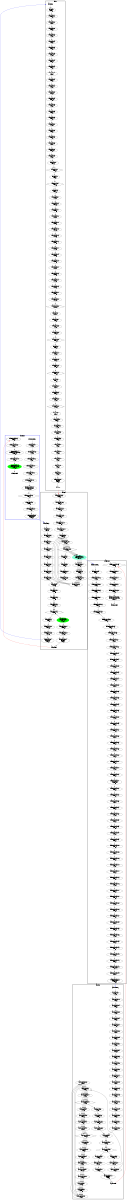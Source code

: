 digraph "CFG" {
fontsize=10;
orientation="portrait";
rankdir="TB";
size="10,8";
starts__bb40 [fontsize=10, label="\"starts__bb40\"\nWCET=4", width="0.01"];
starts__bb__20 [fontsize=10, label="\"starts__bb__20\"\nWCET=4", width="0.01"];
starts_exit [color="white", fontsize=10, label="starts_exit", width="0.01"];
starts__bb43__5 [fontsize=10, label="\"starts__bb43__5\"\nWCET=13", width="0.01"];
starts__bb262__1 [fontsize=10, label="\"starts__bb262__1\"\nRETURN\nWCET=0", width="0.01"];
starts__bb__48 [fontsize=10, label="\"starts__bb__48\"\nWCET=4", width="0.01"];
starts__bb99__5 [fontsize=10, label="\"starts__bb99__5\"\nWCET=4", width="0.01"];
starts__bb72 [fontsize=10, label="\"starts__bb72\"\nWCET=4", width="0.01"];
starts__bb43__27 [fontsize=10, label="\"starts__bb43__27\"\nWCET=4", width="0.01"];
starts__bb90__8 [fontsize=10, label="\"starts__bb90__8\"\nWCET=5", shape=diamond, width="0.01"];
starts__bb__46 [fontsize=10, label="\"starts__bb__46\"\nWCET=4", width="0.01"];
starts__bb43__19 [fontsize=10, label="\"starts__bb43__19\"\nWCET=6", width="0.01"];
starts__bb__61 [fontsize=10, label="\"starts__bb__61\"\nWCET=13", width="0.01"];
starts__bb99__7 [fontsize=10, label="\"starts__bb99__7\"\nWCET=4", width="0.01"];
starts__bb43__17 [fontsize=10, label="\"starts__bb43__17\"\nWCET=4", width="0.01"];
starts__bb81__3 [fontsize=10, label="\"starts__bb81__3\"\nWCET=4", width="0.01"];
starts__bb__63 [fontsize=10, label="\"starts__bb__63\"\nWCET=4", width="0.01"];
starts_entry [color="white", fontsize=10, height="0.01", label="starts_entry", width="0.01"];
starts__bb72__6 [fontsize=10, label="\"starts__bb72__6\"\nWCET=13", width="0.01"];
starts__bb__16 [fontsize=10, label="\"starts__bb__16\"\nWCET=4", width="0.01"];
starts__bb__70 [fontsize=10, label="\"starts__bb__70\"\nWCET=4", width="0.01"];
starts__bb81__6 [fontsize=10, label="\"starts__bb81__6\"\nWCET=13", width="0.01"];
starts__bb43__21 [fontsize=10, label="\"starts__bb43__21\"\nWCET=4", width="0.01"];
starts__bb43__10 [fontsize=10, label="\"starts__bb43__10\"\nWCET=4", width="0.01"];
starts__bb109 [fontsize=10, label="\"starts__bb109\"\nWCET=0", width="0.01"];
starts__bb43__2 [fontsize=10, label="\"starts__bb43__2\"\nWCET=4", width="0.01"];
starts__bb [fontsize=10, label="\"starts__bb\"\nWCET=4", width="0.01"];
starts__bb81__8 [fontsize=10, label="\"starts__bb81__8\"\nWCET=5", shape=diamond, width="0.01"];
starts__bb99__2 [fontsize=10, label="\"starts__bb99__2\"\nWCET=4", width="0.01"];
starts__bb99 [fontsize=10, label="\"starts__bb99\"\nWCET=4", width="0.01"];
starts__bb43__30 [fontsize=10, label="\"starts__bb43__30\"\nWCET=13", width="0.01"];
starts__bb43__8 [fontsize=10, label="\"starts__bb43__8\"\nWCET=4", width="0.01"];
starts__bb43__24 [fontsize=10, label="\"starts__bb43__24\"\nWCET=4", width="0.01"];
starts__bb__72 [fontsize=10, label="\"starts__bb__72\"\nWCET=5", shape=diamond, width="0.01"];
starts__bb72__1 [fontsize=10, label="\"starts__bb72__1\"\nWCET=4", width="0.01"];
starts__bb72__8 [fontsize=10, label="\"starts__bb72__8\"\nWCET=5", shape=diamond, width="0.01"];
starts__bb__54 [fontsize=10, label="\"starts__bb__54\"\nWCET=13", width="0.01"];
starts__bb99__10 [fontsize=10, label="\"starts__bb99__10\"\nWCET=6", width="0.01"];
starts__bb__36 [fontsize=10, label="\"starts__bb__36\"\nWCET=4", width="0.01"];
starts__bb__65 [fontsize=10, label="\"starts__bb__65\"\nWCET=4", width="0.01"];
starts__bb43__7 [fontsize=10, label="\"starts__bb43__7\"\nWCET=6", width="0.01"];
starts__bb__58 [fontsize=10, label="\"starts__bb__58\"\nWCET=4", width="0.01"];
starts__bb90__1 [fontsize=10, label="\"starts__bb90__1\"\nWCET=4", width="0.01"];
starts__bb__44 [fontsize=10, label="\"starts__bb__44\"\nWCET=4", width="0.01"];
starts__bb90 [fontsize=10, label="\"starts__bb90\"\nWCET=4", width="0.01"];
starts__bb99__6 [fontsize=10, label="\"starts__bb99__6\"\nWCET=4", width="0.01"];
starts__bb40__2 [fontsize=10, label="\"starts__bb40__2\"\nWCET=5", shape=diamond, width="0.01"];
starts__bb43__16 [fontsize=10, label="\"starts__bb43__16\"\nWCET=4", width="0.01"];
starts__bb__42 [fontsize=10, label="\"starts__bb__42\"\nWCET=11", width="0.01"];
starts__bb__55 [fontsize=10, label="\"starts__bb__55\"\nWCET=4", width="0.01"];
starts__bb90__3 [fontsize=10, label="\"starts__bb90__3\"\nWCET=4", width="0.01"];
starts__bb__68 [fontsize=10, label="\"starts__bb__68\"\nWCET=13", width="0.01"];
starts__bb43__23 [fontsize=10, label="\"starts__bb43__23\"\nWCET=6", width="0.01"];
starts__bb81__1 [fontsize=10, label="\"starts__bb81__1\"\nWCET=4", width="0.01"];
starts__bb__34 [fontsize=10, label="\"starts__bb__34\"\nWCET=4", width="0.01"];
starts__bb43__13 [fontsize=10, label="\"starts__bb43__13\"\nWCET=13", width="0.01"];
starts__bb43__25 [fontsize=10, label="\"starts__bb43__25\"\nWCET=4", width="0.01"];
starts__bb__43 [fontsize=10, label="\"starts__bb__43\"\nWCET=4", width="0.01"];
starts__bb90__6 [fontsize=10, label="\"starts__bb90__6\"\nWCET=13", width="0.01"];
starts__bb__69 [fontsize=10, label="\"starts__bb__69\"\nWCET=4", width="0.01"];
starts__bb43__15 [fontsize=10, label="\"starts__bb43__15\"\nWCET=6", width="0.01"];
starts__bb72__3 [fontsize=10, label="\"starts__bb72__3\"\nWCET=4", width="0.01"];
starts__bb43__32 [fontsize=10, label="\"starts__bb43__32\"\nWCET=5", shape=diamond, width="0.01"];
starts__bb262 [fontsize=10, label="\"starts__bb262\"\nWCET=4", width="0.01"];
starts__bb__56 [fontsize=10, label="\"starts__bb__56\"\nWCET=4", width="0.01"];
starts__bb99__11 [fontsize=10, label="\"starts__bb99__11\"\nWCET=0", width="0.01"];
starts__bb__18 [fontsize=10, label="\"starts__bb__18\"\nWCET=4", width="0.01"];
starts__bb__62 [fontsize=10, label="\"starts__bb__62\"\nWCET=4", width="0.01"];
starts__bb43 [fontsize=10, label="\"starts__bb43\"\nWCET=4", width="0.01"];
starts__bb__51 [fontsize=10, label="\"starts__bb__51\"\nWCET=13", width="0.01"];
starts__bb__39 [fontsize=10, label="\"starts__bb__39\"\nWCET=13", width="0.01"];
starts__bb99__1 [fontsize=10, label="\"starts__bb99__1\"\nWCET=4", width="0.01"];
starts__bb81 [fontsize=10, label="\"starts__bb81\"\nWCET=4", width="0.01"];
starts__bb43__20 [fontsize=10, label="\"starts__bb43__20\"\nWCET=4", width="0.01"];
starts__bb__32 [fontsize=10, label="\"starts__bb__32\"\nWCET=4", width="0.01"];
add_cell__bb13__7 [fontsize=10, label="\"add_cell__bb13__7\"\nWCET=6", width="0.01"];
add_cell__bb22 [fontsize=10, label="\"add_cell__bb22\"\nWCET=6", width="0.01"];
add_cell__bb28 [fontsize=10, label="\"add_cell__bb28\"\nWCET=6", width="0.01"];
add_cell__bb13__6 [fontsize=10, label="\"add_cell__bb13__6\"\nWCET=6", width="0.01"];
add_cell__bb13__11 [fontsize=10, label="\"add_cell__bb13__11\"\nWCET=2", width="0.01"];
add_cell__bb26 [color=aquamarine, fontsize=10, label="add_cell__bb26\nCREATE _taskFunc0_\nWCET=15", style=filled, width="0.01"];
add_cell__bb4__8 [fontsize=10, label="\"add_cell__bb4__8\"\nWCET=7", shape=diamond, width="0.01"];
add_cell__bb13 [fontsize=10, label="\"add_cell__bb13\"\nWCET=6", width="0.01"];
add_cell__bb__31 [fontsize=10, label="\"add_cell__bb__31\"\nWCET=6", width="0.01"];
add_cell__bb4__1 [fontsize=10, label="\"add_cell__bb4__1\"\nWCET=6", width="0.01"];
add_cell__bb35__1 [fontsize=10, label="\"add_cell__bb35__1\"\nWCET=6", width="0.01"];
add_cell__bb35__2 [fontsize=10, label="\"add_cell__bb35__2\"\nWCET=6", width="0.01"];
add_cell__bb31 [fontsize=10, label="\"add_cell__bb31\"\nWCET=2", width="0.01"];
add_cell__bb22__3 [fontsize=10, label="\"add_cell__bb22__3\"\nWCET=7", shape=diamond, width="0.01"];
add_cell__bb26__1 [fontsize=10, label="\"add_cell__bb26__1\"\nWCET=2", width="0.01"];
add_cell__bb__17 [fontsize=10, label="\"add_cell__bb__17\"\nWCET=6", width="0.01"];
add_cell__bb22__1 [fontsize=10, label="\"add_cell__bb22__1\"\nWCET=6", width="0.01"];
add_cell__bb13__5 [fontsize=10, label="\"add_cell__bb13__5\"\nWCET=6", width="0.01"];
add_cell_exit [color="white", fontsize=10, label="add_cell_exit", width="0.01"];
add_cell__bb__33 [fontsize=10, label="\"add_cell__bb__33\"\nWCET=2", width="0.01"];
add_cell__bb35 [color=green, fontsize=10, label="add_cell__bb35\n(add_cell)taskwait\nWCET=15", style=filled, width="0.01"];
add_cell__bb [fontsize=10, label="\"add_cell__bb\"\nWCET=6", width="0.01"];
add_cell__bb13__4 [fontsize=10, label="add_cell__bb13__4\nCALL starts\nWCET=15", width="0.01"];
add_cell_entry [color="white", fontsize=10, height="0.01", label="add_cell_entry", width="0.01"];
add_cell__bb13__10 [fontsize=10, label="\"add_cell__bb13__10\"\nWCET=6", width="0.01"];
add_cell__bb32 [fontsize=10, label="\"add_cell__bb32\"\nWCET=6", width="0.01"];
add_cell__bb4__6 [fontsize=10, label="\"add_cell__bb4__6\"\nWCET=13", width="0.01"];
add_cell__bb__19 [fontsize=10, label="\"add_cell__bb__19\"\nWCET=6", width="0.01"];
add_cell__bb4__3 [fontsize=10, label="\"add_cell__bb4__3\"\nWCET=6", width="0.01"];
add_cell__bb__32 [fontsize=10, label="\"add_cell__bb__32\"\nWCET=6", width="0.01"];
add_cell__bb32__2 [fontsize=10, label="\"add_cell__bb32__2\"\nWCET=8", width="0.01"];
add_cell__bb__15 [fontsize=10, label="\"add_cell__bb__15\"\nWCET=6", width="0.01"];
add_cell__bb32__3 [fontsize=10, label="\"add_cell__bb32__3\"\nWCET=2", width="0.01"];
add_cell__bb13__9 [fontsize=10, label="\"add_cell__bb13__9\"\nWCET=8", width="0.01"];
add_cell__bb35__4 [fontsize=10, label="\"add_cell__bb35__4\"\nRETURN\nWCET=2", width="0.01"];
add_cell__bb28__3 [fontsize=10, label="\"add_cell__bb28__3\"\nWCET=2", width="0.01"];
add_cell__bb13__3 [fontsize=10, label="\"add_cell__bb13__3\"\nWCET=6", width="0.01"];
add_cell__bb__30 [fontsize=10, label="\"add_cell__bb__30\"\nWCET=6", width="0.01"];
add_cell__bb13__1 [fontsize=10, label="\"add_cell__bb13__1\"\nWCET=6", width="0.01"];
add_cell__bb4 [fontsize=10, label="\"add_cell__bb4\"\nWCET=6", width="0.01"];
add_cell__bb28__2 [fontsize=10, label="\"add_cell__bb28__2\"\nWCET=8", width="0.01"];
lay_down__bb62__3 [fontsize=10, label="\"lay_down__bb62__3\"\nWCET=0", width="0.01"];
lay_down__bb66 [fontsize=10, label="\"lay_down__bb66\"\nWCET=4", width="0.01"];
lay_down__bb65 [fontsize=10, label="\"lay_down__bb65\"\nWCET=0", width="0.01"];
lay_down__bb__22 [fontsize=10, label="\"lay_down__bb__22\"\nWCET=4", width="0.01"];
lay_down__bb50__6 [fontsize=10, label="\"lay_down__bb50__6\"\nWCET=4", width="0.01"];
lay_down__bb__45 [fontsize=10, label="\"lay_down__bb__45\"\nWCET=4", width="0.01"];
lay_down__bb50__9 [fontsize=10, label="\"lay_down__bb50__9\"\nWCET=18", width="0.01"];
lay_down__bb39__10 [fontsize=10, label="\"lay_down__bb39__10\"\nWCET=6", shape=diamond, width="0.01"];
lay_down__bb29 [fontsize=10, label="\"lay_down__bb29\"\nWCET=4", width="0.01"];
lay_down__bb69 [fontsize=10, label="\"lay_down__bb69\"\nWCET=4", width="0.01"];
lay_down__bb61 [fontsize=10, label="\"lay_down__bb61\"\nWCET=0", width="0.01"];
lay_down__bb__12 [fontsize=10, label="\"lay_down__bb__12\"\nWCET=4", width="0.01"];
lay_down__bb62 [fontsize=10, label="\"lay_down__bb62\"\nWCET=4", width="0.01"];
lay_down__bb__48 [fontsize=10, label="\"lay_down__bb__48\"\nWCET=13", width="0.01"];
lay_down__bb70__1 [fontsize=10, label="\"lay_down__bb70__1\"\nRETURN\nWCET=0", width="0.01"];
lay_down__bb__38 [fontsize=10, label="\"lay_down__bb__38\"\nWCET=4", width="0.01"];
lay_down__bb39__7 [fontsize=10, label="\"lay_down__bb39__7\"\nWCET=18", width="0.01"];
lay_down__bb__42 [fontsize=10, label="\"lay_down__bb__42\"\nWCET=4", width="0.01"];
lay_down__bb__52 [fontsize=10, label="\"lay_down__bb__52\"\nWCET=0", width="0.01"];
lay_down__bb [fontsize=10, label="\"lay_down__bb\"\nWCET=4", width="0.01"];
lay_down__bb__41 [fontsize=10, label="\"lay_down__bb__41\"\nWCET=13", width="0.01"];
lay_down__bb39 [fontsize=10, label="\"lay_down__bb39\"\nWCET=4", width="0.01"];
lay_down__bb35 [fontsize=10, label="\"lay_down__bb35\"\nWCET=4", width="0.01"];
lay_down__bb__27 [fontsize=10, label="\"lay_down__bb__27\"\nWCET=13", width="0.01"];
lay_down__bb39__2 [fontsize=10, label="\"lay_down__bb39__2\"\nWCET=4", width="0.01"];
lay_down__bb29__1 [fontsize=10, label="\"lay_down__bb29__1\"\nWCET=4", width="0.01"];
lay_down__bb39__4 [fontsize=10, label="\"lay_down__bb39__4\"\nWCET=4", width="0.01"];
lay_down__bb33 [fontsize=10, label="\"lay_down__bb33\"\nWCET=4", width="0.01"];
lay_down__bb__24 [fontsize=10, label="\"lay_down__bb__24\"\nWCET=4", width="0.01"];
lay_down__bb__35 [fontsize=10, label="\"lay_down__bb__35\"\nWCET=4", width="0.01"];
lay_down__bb33__1 [fontsize=10, label="\"lay_down__bb33__1\"\nWCET=4", width="0.01"];
lay_down__bb35__3 [fontsize=10, label="\"lay_down__bb35__3\"\nWCET=5", shape=diamond, width="0.01"];
lay_down__bb__34 [fontsize=10, label="\"lay_down__bb__34\"\nWCET=13", width="0.01"];
lay_down_entry [color="white", fontsize=10, height="0.01", label="lay_down_entry", width="0.01"];
lay_down__bb50__2 [fontsize=10, label="\"lay_down__bb50__2\"\nWCET=4", width="0.01"];
lay_down__bb50__4 [fontsize=10, label="\"lay_down__bb50__4\"\nWCET=4", width="0.01"];
lay_down__bb70 [fontsize=10, label="\"lay_down__bb70\"\nWCET=4", width="0.01"];
lay_down__bb__14 [fontsize=10, label="\"lay_down__bb__14\"\nWCET=4", width="0.01"];
lay_down__bb69__1 [fontsize=10, label="\"lay_down__bb69__1\"\nWCET=0", width="0.01"];
lay_down__bb__36 [fontsize=10, label="\"lay_down__bb__36\"\nWCET=4", width="0.01"];
lay_down__bb33__2 [fontsize=10, label="\"lay_down__bb33__2\"\nWCET=0", width="0.01"];
lay_down__bb__49 [fontsize=10, label="\"lay_down__bb__49\"\nWCET=4", width="0.01"];
lay_down__bb__31 [fontsize=10, label="\"lay_down__bb__31\"\nWCET=4", width="0.01"];
lay_down_exit [color="white", fontsize=10, label="lay_down_exit", width="0.01"];
lay_down__bb50 [fontsize=10, label="\"lay_down__bb50\"\nWCET=4", width="0.01"];
lay_down__bb__51 [fontsize=10, label="\"lay_down__bb__51\"\nWCET=4", width="0.01"];
lay_down__bb__29 [fontsize=10, label="\"lay_down__bb__29\"\nWCET=4", width="0.01"];
lay_down__bb__28 [fontsize=10, label="\"lay_down__bb__28\"\nWCET=4", width="0.01"];
lay_down__bb35__1 [fontsize=10, label="\"lay_down__bb35__1\"\nWCET=4", width="0.01"];
lay_down__bb66__2 [fontsize=10, label="\"lay_down__bb66__2\"\nWCET=6", width="0.01"];
lay_down__bb66__3 [fontsize=10, label="\"lay_down__bb66__3\"\nWCET=0", width="0.01"];
lay_down__bb__50 [fontsize=10, label="\"lay_down__bb__50\"\nWCET=4", width="0.01"];
lay_down__bb50__10 [fontsize=10, label="\"lay_down__bb50__10\"\nWCET=0", width="0.01"];
lay_down__bb62__2 [fontsize=10, label="\"lay_down__bb62__2\"\nWCET=6", width="0.01"];
lay_down__bb29__3 [fontsize=10, label="\"lay_down__bb29__3\"\nWCET=5", shape=diamond, width="0.01"];
lay_down__bb__43 [fontsize=10, label="\"lay_down__bb__43\"\nWCET=4", width="0.01"];
_thrFunc0___bb__13 [fontsize=10, label="\"_thrFunc0___bb__13\"\nWCET=4", width="0.01"];
_thrFunc0___bb__16 [fontsize=10, label="\"_thrFunc0___bb__16\"\nWCET=5", shape=diamond, width="0.01"];
_thrFunc0___bb8 [fontsize=10, label="\"_thrFunc0___bb8\"\nWCET=4", width="0.01"];
_thrFunc0___bb8__2 [fontsize=10, label="\"_thrFunc0___bb8__2\"\nWCET=4", width="0.01"];
_thrFunc0___bb14 [fontsize=10, label="_thrFunc0___bb14\n(_thrFunc0_)leaving_single\nWCET=13", width="0.01"];
_thrFunc0___bb15 [color=green, fontsize=10, label="_thrFunc0___bb15\n(_thrFunc0_)taskwait\nWCET=13", style=filled, width="0.01"];
_thrFunc0___bb__8 [fontsize=10, label="\"_thrFunc0___bb__8\"\nWCET=4", width="0.01"];
_thrFunc0___bb__6 [fontsize=10, label="\"_thrFunc0___bb__6\"\nWCET=4", width="0.01"];
_thrFunc0___bb__12 [fontsize=10, label="\"_thrFunc0___bb__12\"\nWCET=4", width="0.01"];
_thrFunc0___bb__14 [fontsize=10, label="_thrFunc0___bb__14\n(_thrFunc0_)mysingle\nWCET=13", width="0.01"];
_thrFunc0___bb8__5 [fontsize=10, label="\"_thrFunc0___bb8__5\"\nWCET=5", width="0.01"];
_thrFunc0__exit [color="white", fontsize=10, label="_thrFunc0__exit", width="0.01"];
_thrFunc0___bb8__3 [fontsize=10, label="_thrFunc0___bb8__3\nCALL add_cell\nWCET=13", width="0.01"];
_thrFunc0___bb [fontsize=10, label="\"_thrFunc0___bb\"\nWCET=4", width="0.01"];
_thrFunc0___bb8__6 [fontsize=10, label="\"_thrFunc0___bb8__6\"\nWCET=0", width="0.01"];
_thrFunc0___bb__10 [fontsize=10, label="\"_thrFunc0___bb__10\"\nWCET=4", width="0.01"];
_thrFunc0___bb14__1 [fontsize=10, label="\"_thrFunc0___bb14__1\"\nWCET=0", width="0.01"];
_thrFunc0__entry [color="white", fontsize=10, height="0.01", label="_thrFunc0__entry", width="0.01"];
_taskFunc0___bb__89 [fontsize=10, label="\"_taskFunc0___bb__89\"\nWCET=4", width="0.01"];
_taskFunc0___bb__70 [fontsize=10, label="\"_taskFunc0___bb__70\"\nWCET=4", width="0.01"];
_taskFunc0___bb__66 [fontsize=10, label="\"_taskFunc0___bb__66\"\nWCET=4", width="0.01"];
_taskFunc0__exit [color="white", fontsize=10, label="_taskFunc0__exit", width="0.01"];
_taskFunc0___bb110 [fontsize=10, label="\"_taskFunc0___bb110\"\nWCET=0", width="0.01"];
_taskFunc0___bb__96 [fontsize=10, label="\"_taskFunc0___bb__96\"\nWCET=4", width="0.01"];
_taskFunc0___bb__148 [fontsize=10, label="\"_taskFunc0___bb__148\"\nWCET=16388", width="0.01"];
_taskFunc0___bb__27 [fontsize=10, label="\"_taskFunc0___bb__27\"\nWCET=4", width="0.01"];
_taskFunc0___bb__153 [fontsize=10, label="\"_taskFunc0___bb__153\"\nWCET=5", shape=diamond, width="0.01"];
_taskFunc0___bb__48 [fontsize=10, label="\"_taskFunc0___bb__48\"\nWCET=4", width="0.01"];
_taskFunc0___bb__61 [fontsize=10, label="\"_taskFunc0___bb__61\"\nWCET=6", width="0.01"];
_taskFunc0___bb__77 [fontsize=10, label="_taskFunc0___bb__77\nCALL memcpy\nWCET=20", width="0.01"];
_taskFunc0___bb__52 [fontsize=10, label="\"_taskFunc0___bb__52\"\nWCET=6", width="0.01"];
_taskFunc0___bb__56 [fontsize=10, label="\"_taskFunc0___bb__56\"\nWCET=6", width="0.01"];
_taskFunc0___bb__136 [fontsize=10, label="\"_taskFunc0___bb__136\"\nWCET=13", width="0.01"];
_taskFunc0___bb214 [fontsize=10, label="\"_taskFunc0___bb214\"\nWCET=0", width="0.01"];
_taskFunc0___bb__151 [fontsize=10, label="_taskFunc0___bb__151\nCALL lay_down\nWCET=13", width="0.01"];
_taskFunc0___bb__139 [fontsize=10, label="\"_taskFunc0___bb__139\"\nWCET=4", width="0.01"];
_taskFunc0___bb__59 [fontsize=10, label="\"_taskFunc0___bb__59\"\nWCET=4", width="0.01"];
_taskFunc0___bb__47 [fontsize=10, label="\"_taskFunc0___bb__47\"\nWCET=6", width="0.01"];
_taskFunc0___bb__67 [fontsize=10, label="\"_taskFunc0___bb__67\"\nWCET=10", width="0.01"];
_taskFunc0___bb__106 [fontsize=10, label="\"_taskFunc0___bb__106\"\nWCET=4", width="0.01"];
_taskFunc0___bb__62 [fontsize=10, label="\"_taskFunc0___bb__62\"\nWCET=4", width="0.01"];
_taskFunc0___bb__149 [fontsize=10, label="\"_taskFunc0___bb__149\"\nWCET=4", width="0.01"];
_taskFunc0___bb215__1 [fontsize=10, label="\"_taskFunc0___bb215__1\"\nWCET=4", width="0.01"];
_taskFunc0___bb [fontsize=10, label="\"_taskFunc0___bb\"\nWCET=4", width="0.01"];
_taskFunc0___bb__35 [fontsize=10, label="\"_taskFunc0___bb__35\"\nWCET=4", width="0.01"];
_taskFunc0___bb__111 [fontsize=10, label="\"_taskFunc0___bb__111\"\nWCET=4", width="0.01"];
_taskFunc0___bb__40 [fontsize=10, label="\"_taskFunc0___bb__40\"\nWCET=4", width="0.01"];
_taskFunc0___bb__127 [fontsize=10, label="\"_taskFunc0___bb__127\"\nWCET=4", width="0.01"];
_taskFunc0__entry [color="white", fontsize=10, height="0.01", label="_taskFunc0__entry", width="0.01"];
_taskFunc0___bb__25 [fontsize=10, label="\"_taskFunc0___bb__25\"\nWCET=4", width="0.01"];
_taskFunc0___bb__30 [fontsize=10, label="\"_taskFunc0___bb__30\"\nWCET=4", width="0.01"];
_taskFunc0___bb__20 [fontsize=10, label="\"_taskFunc0___bb__20\"\nWCET=4", width="0.01"];
_taskFunc0___bb__88 [fontsize=10, label="\"_taskFunc0___bb__88\"\nWCET=13", width="0.01"];
_taskFunc0___bb__50 [fontsize=10, label="\"_taskFunc0___bb__50\"\nWCET=4", width="0.01"];
_taskFunc0___bb__43 [fontsize=10, label="\"_taskFunc0___bb__43\"\nWCET=4", width="0.01"];
_taskFunc0___bb__83 [fontsize=10, label="\"_taskFunc0___bb__83\"\nWCET=11", width="0.01"];
_taskFunc0___bb__116 [fontsize=10, label="\"_taskFunc0___bb__116\"\nWCET=13", width="0.01"];
_taskFunc0___bb__33 [fontsize=10, label="\"_taskFunc0___bb__33\"\nWCET=4", width="0.01"];
_taskFunc0___bb__122 [fontsize=10, label="\"_taskFunc0___bb__122\"\nWCET=4", width="0.01"];
_taskFunc0___bb__100 [fontsize=10, label="\"_taskFunc0___bb__100\"\nWCET=13", width="0.01"];
_taskFunc0___bb__121 [fontsize=10, label="\"_taskFunc0___bb__121\"\nWCET=13", width="0.01"];
_taskFunc0___bb__110 [fontsize=10, label="\"_taskFunc0___bb__110\"\nWCET=17", width="0.01"];
_taskFunc0___bb__80 [fontsize=10, label="\"_taskFunc0___bb__80\"\nWCET=4", width="0.01"];
_taskFunc0___bb__32 [fontsize=10, label="\"_taskFunc0___bb__32\"\nWCET=6", width="0.01"];
_taskFunc0___bb__145 [fontsize=10, label="\"_taskFunc0___bb__145\"\nWCET=4", width="0.01"];
_taskFunc0___bb__126 [fontsize=10, label="\"_taskFunc0___bb__126\"\nWCET=13", width="0.01"];
_taskFunc0___bb__54 [fontsize=10, label="\"_taskFunc0___bb__54\"\nWCET=4", width="0.01"];
_taskFunc0___bb215 [fontsize=10, label="\"_taskFunc0___bb215\"\nWCET=4", width="0.01"];
_taskFunc0___bb__129 [fontsize=10, label="\"_taskFunc0___bb__129\"\nWCET=4", width="0.01"];
_taskFunc0___bb__57 [fontsize=10, label="\"_taskFunc0___bb__57\"\nWCET=4", width="0.01"];
_taskFunc0___bb__103 [fontsize=10, label="\"_taskFunc0___bb__103\"\nWCET=11", width="0.01"];
_taskFunc0___bb__133 [fontsize=10, label="\"_taskFunc0___bb__133\"\nWCET=13", width="0.01"];
_taskFunc0___bb__84 [fontsize=10, label="\"_taskFunc0___bb__84\"\nWCET=4", width="0.01"];
_taskFunc0___bb__113 [fontsize=10, label="\"_taskFunc0___bb__113\"\nWCET=4", width="0.01"];
_taskFunc0___bb__78 [fontsize=10, label="\"_taskFunc0___bb__78\"\nWCET=4", width="0.01"];
_taskFunc0___bb__143 [fontsize=10, label="\"_taskFunc0___bb__143\"\nWCET=17", width="0.01"];
_taskFunc0___bb__146 [fontsize=10, label="\"_taskFunc0___bb__146\"\nWCET=4", width="0.01"];
_taskFunc0___bb__38 [fontsize=10, label="\"_taskFunc0___bb__38\"\nWCET=4", width="0.01"];
_taskFunc0___bb__94 [fontsize=10, label="\"_taskFunc0___bb__94\"\nWCET=4", width="0.01"];
_taskFunc0___bb__63 [fontsize=10, label="\"_taskFunc0___bb__63\"\nWCET=4", width="0.01"];
_taskFunc0___bb__37 [fontsize=10, label="\"_taskFunc0___bb__37\"\nWCET=6", width="0.01"];
_taskFunc0___bb__73 [fontsize=10, label="\"_taskFunc0___bb__73\"\nWCET=4", width="0.01"];
_taskFunc0___bb__18 [fontsize=10, label="\"_taskFunc0___bb__18\"\nWCET=4", width="0.01"];
_taskFunc0___bb__71 [fontsize=10, label="\"_taskFunc0___bb__71\"\nWCET=4", width="0.01"];
_taskFunc0___bb215__3 [fontsize=10, label="_taskFunc0___bb215__3\n(_taskFunc0_)taskenv_free\nWCET=13", width="0.01"];
_taskFunc0___bb__117 [fontsize=10, label="\"_taskFunc0___bb__117\"\nWCET=4", width="0.01"];
_taskFunc0___bb__28 [fontsize=10, label="\"_taskFunc0___bb__28\"\nWCET=4", width="0.01"];
_taskFunc0___bb__45 [fontsize=10, label="\"_taskFunc0___bb__45\"\nWCET=4", width="0.01"];
_taskFunc0___bb__42 [fontsize=10, label="\"_taskFunc0___bb__42\"\nWCET=6", width="0.01"];
_taskFunc0___bb__93 [fontsize=10, label="\"_taskFunc0___bb__93\"\nWCET=13", width="0.01"];
starts__bb40 -> starts__bb40__2  [key=0];
starts__bb__20 -> starts__bb__32  [key=0];
starts_exit -> add_cell__bb13__5  [color=red, key=0];
starts__bb43__5 -> starts__bb43__7  [key=0];
starts__bb262__1 -> starts_exit  [key=0];
starts__bb__48 -> starts__bb__51  [key=0];
starts__bb99__5 -> starts__bb99__6  [key=0];
starts__bb72 -> starts__bb72__1  [key=0];
starts__bb43__27 -> starts__bb43__30  [key=0];
starts__bb90__8 -> starts__bb99  [key=0];
starts__bb__46 -> starts__bb__48  [key=0];
starts__bb43__19 -> starts__bb43__20  [key=0];
starts__bb__61 -> starts__bb__62  [key=0];
starts__bb99__7 -> starts__bb99__10  [key=0];
starts__bb43__17 -> starts__bb43__19  [key=0];
starts__bb81__3 -> starts__bb81__6  [key=0];
starts__bb__63 -> starts__bb__65  [key=0];
starts_entry -> starts__bb  [key=0];
starts__bb72__6 -> starts__bb72__8  [key=0];
starts__bb__16 -> starts__bb__18  [key=0];
starts__bb__70 -> starts__bb__72  [key=0];
starts__bb81__6 -> starts__bb81__8  [key=0];
starts__bb43__21 -> starts__bb43__23  [key=0];
starts__bb43__10 -> starts__bb43__13  [key=0];
starts__bb109 -> starts__bb262  [key=0];
starts__bb43__2 -> starts__bb43__5  [key=0];
starts__bb -> starts__bb__16  [key=0];
starts__bb81__8 -> starts__bb90  [key=0];
starts__bb99__2 -> starts__bb99__5  [key=0];
starts__bb99 -> starts__bb99__1  [key=0];
starts__bb43__30 -> starts__bb43__32  [key=0];
starts__bb43__8 -> starts__bb43__10  [key=0];
starts__bb43__24 -> starts__bb43__25  [key=0];
starts__bb__72 -> starts__bb40  [key=0];
starts__bb72__1 -> starts__bb72__3  [key=0];
starts__bb72__8 -> starts__bb81  [key=0];
starts__bb__54 -> starts__bb__55  [key=0];
starts__bb99__10 -> starts__bb99__11  [key=0];
starts__bb__36 -> starts__bb__39  [key=0];
starts__bb__65 -> starts__bb__68  [key=0];
starts__bb43__7 -> starts__bb43__8  [key=0];
starts__bb__58 -> starts__bb__61  [key=0];
starts__bb90__1 -> starts__bb90__3  [key=0];
starts__bb__44 -> starts__bb__46  [key=0];
starts__bb90 -> starts__bb90__1  [key=0];
starts__bb99__6 -> starts__bb99__7  [key=0];
starts__bb40__2 -> starts__bb43  [key=0];
starts__bb43__16 -> starts__bb43__17  [key=0];
starts__bb__42 -> starts__bb__43  [key=0];
starts__bb__55 -> starts__bb__56  [key=0];
starts__bb90__3 -> starts__bb90__6  [key=0];
starts__bb__68 -> starts__bb__69  [key=0];
starts__bb43__23 -> starts__bb43__24  [key=0];
starts__bb81__1 -> starts__bb81__3  [key=0];
starts__bb__34 -> starts__bb__36  [key=0];
starts__bb43__13 -> starts__bb43__15  [key=0];
starts__bb43__25 -> starts__bb43__27  [key=0];
starts__bb__43 -> starts__bb__44  [key=0];
starts__bb90__6 -> starts__bb90__8  [key=0];
starts__bb__69 -> starts__bb__70  [key=0];
starts__bb43__15 -> starts__bb43__16  [key=0];
starts__bb72__3 -> starts__bb72__6  [key=0];
starts__bb43__32 -> starts__bb72  [key=0];
starts__bb262 -> starts__bb262__1  [key=0];
starts__bb__56 -> starts__bb__58  [key=0];
starts__bb99__11 -> starts__bb109  [key=0];
starts__bb__18 -> starts__bb__20  [key=0];
starts__bb__62 -> starts__bb__63  [key=0];
starts__bb43 -> starts__bb43__2  [key=0];
starts__bb__51 -> starts__bb__54  [key=0];
starts__bb__39 -> starts__bb__42  [key=0];
starts__bb99__1 -> starts__bb99__2  [key=0];
starts__bb81 -> starts__bb81__1  [key=0];
starts__bb43__20 -> starts__bb43__21  [key=0];
starts__bb__32 -> starts__bb__34  [key=0];
add_cell__bb13__7 -> add_cell__bb13__9  [key=0];
add_cell__bb22 -> add_cell__bb22__1  [key=0];
add_cell__bb22 -> add_cell__bb22__1  [key=1];
add_cell__bb22 -> add_cell__bb22__1  [key=2];
add_cell__bb22 -> add_cell__bb22__1  [key=3];
add_cell__bb22 -> add_cell__bb22__1  [key=4];
add_cell__bb22 -> add_cell__bb22__1  [key=5];
add_cell__bb28 -> add_cell__bb28__2  [key=0];
add_cell__bb28 -> add_cell__bb28__2  [key=1];
add_cell__bb28 -> add_cell__bb28__2  [key=2];
add_cell__bb28 -> add_cell__bb28__2  [key=3];
add_cell__bb28 -> add_cell__bb28__2  [key=4];
add_cell__bb13__6 -> add_cell__bb13__7  [key=0];
add_cell__bb13__11 -> add_cell__bb22  [key=0];
add_cell__bb26 -> add_cell__bb26__1  [key=0];
add_cell__bb26 -> add_cell__bb26__1  [key=1];
add_cell__bb26 -> add_cell__bb26__1  [key=2];
add_cell__bb26 -> add_cell__bb26__1  [key=3];
add_cell__bb26 -> add_cell__bb26__1  [key=4];
add_cell__bb26 -> _taskFunc0__entry  [color=blue, key=0];
add_cell__bb4__8 -> add_cell__bb13  [key=0];
add_cell__bb4__8 -> add_cell__bb35  [key=0];
add_cell__bb13 -> add_cell__bb13__1  [key=0];
add_cell__bb__31 -> add_cell__bb__32  [key=0];
add_cell__bb4__1 -> add_cell__bb4__3  [key=0];
add_cell__bb4__1 -> add_cell__bb4__3  [key=1];
add_cell__bb35__1 -> add_cell__bb35__2  [key=0];
add_cell__bb35__2 -> add_cell__bb35__4  [key=0];
add_cell__bb31 -> add_cell__bb32  [key=0];
add_cell__bb22__3 -> add_cell__bb26  [key=0];
add_cell__bb22__3 -> add_cell__bb26  [key=1];
add_cell__bb22__3 -> add_cell__bb26  [key=2];
add_cell__bb22__3 -> add_cell__bb26  [key=3];
add_cell__bb22__3 -> add_cell__bb26  [key=4];
add_cell__bb22__3 -> add_cell__bb31  [key=0];
add_cell__bb26__1 -> add_cell__bb28  [key=0];
add_cell__bb26__1 -> add_cell__bb28  [key=1];
add_cell__bb26__1 -> add_cell__bb28  [key=2];
add_cell__bb26__1 -> add_cell__bb28  [key=3];
add_cell__bb26__1 -> add_cell__bb28  [key=4];
add_cell__bb__17 -> add_cell__bb__19  [key=0];
add_cell__bb22__1 -> add_cell__bb22__3  [key=0];
add_cell__bb22__1 -> add_cell__bb22__3  [key=1];
add_cell__bb22__1 -> add_cell__bb22__3  [key=2];
add_cell__bb22__1 -> add_cell__bb22__3  [key=3];
add_cell__bb22__1 -> add_cell__bb22__3  [key=4];
add_cell__bb22__1 -> add_cell__bb22__3  [key=5];
add_cell__bb13__5 -> add_cell__bb13__6  [key=0];
add_cell_exit -> _thrFunc0___bb8__5  [color=red, key=0];
add_cell__bb__33 -> add_cell__bb4  [key=0];
add_cell__bb35 -> add_cell__bb35__1  [key=0];
add_cell__bb -> add_cell__bb__15  [key=0];
add_cell__bb13__4 -> starts_entry  [color=blue, key=0];
add_cell_entry -> add_cell__bb  [key=0];
add_cell__bb13__10 -> add_cell__bb13__11  [key=0];
add_cell__bb32 -> add_cell__bb32__2  [key=0];
add_cell__bb4__6 -> add_cell__bb4__8  [key=0];
add_cell__bb4__6 -> add_cell__bb4__8  [key=1];
add_cell__bb__19 -> add_cell__bb__30  [key=0];
add_cell__bb4__3 -> add_cell__bb4__6  [key=0];
add_cell__bb4__3 -> add_cell__bb4__6  [key=1];
add_cell__bb__32 -> add_cell__bb__33  [key=0];
add_cell__bb32__2 -> add_cell__bb32__3  [key=0];
add_cell__bb__15 -> add_cell__bb__17  [key=0];
add_cell__bb32__3 -> add_cell__bb4  [key=0];
add_cell__bb13__9 -> add_cell__bb13__10  [key=0];
add_cell__bb35__4 -> add_cell_exit  [key=0];
add_cell__bb28__3 -> add_cell__bb22  [key=0];
add_cell__bb28__3 -> add_cell__bb22  [key=1];
add_cell__bb28__3 -> add_cell__bb22  [key=2];
add_cell__bb28__3 -> add_cell__bb22  [key=3];
add_cell__bb28__3 -> add_cell__bb22  [key=4];
add_cell__bb13__3 -> add_cell__bb13__4  [key=0];
add_cell__bb__30 -> add_cell__bb__31  [key=0];
add_cell__bb13__1 -> add_cell__bb13__3  [key=0];
add_cell__bb4 -> add_cell__bb4__1  [key=0];
add_cell__bb4 -> add_cell__bb4__1  [key=1];
add_cell__bb28__2 -> add_cell__bb28__3  [key=0];
add_cell__bb28__2 -> add_cell__bb28__3  [key=1];
add_cell__bb28__2 -> add_cell__bb28__3  [key=2];
add_cell__bb28__2 -> add_cell__bb28__3  [key=3];
add_cell__bb28__2 -> add_cell__bb28__3  [key=4];
lay_down__bb62__3 -> lay_down__bb35  [key=0];
lay_down__bb62__3 -> lay_down__bb35  [key=1];
lay_down__bb62__3 -> lay_down__bb35  [key=2];
lay_down__bb62__3 -> lay_down__bb35  [key=3];
lay_down__bb66 -> lay_down__bb66__2  [key=0];
lay_down__bb65 -> lay_down__bb66  [key=0];
lay_down__bb__22 -> lay_down__bb__24  [key=0];
lay_down__bb50__6 -> lay_down__bb50__9  [key=0];
lay_down__bb50__6 -> lay_down__bb50__9  [key=1];
lay_down__bb50__6 -> lay_down__bb50__9  [key=2];
lay_down__bb50__6 -> lay_down__bb50__9  [key=3];
lay_down__bb__45 -> lay_down__bb__48  [key=0];
lay_down__bb50__9 -> lay_down__bb50__10  [key=0];
lay_down__bb50__9 -> lay_down__bb50__10  [key=1];
lay_down__bb50__9 -> lay_down__bb50__10  [key=2];
lay_down__bb50__9 -> lay_down__bb50__10  [key=3];
lay_down__bb39__10 -> lay_down__bb50  [key=0];
lay_down__bb39__10 -> lay_down__bb50  [key=1];
lay_down__bb39__10 -> lay_down__bb50  [key=2];
lay_down__bb39__10 -> lay_down__bb50  [key=3];
lay_down__bb29 -> lay_down__bb29__1  [key=0];
lay_down__bb29 -> lay_down__bb29__1  [key=1];
lay_down__bb69 -> lay_down__bb69__1  [key=0];
lay_down__bb61 -> lay_down__bb62  [key=0];
lay_down__bb61 -> lay_down__bb62  [key=1];
lay_down__bb61 -> lay_down__bb62  [key=2];
lay_down__bb61 -> lay_down__bb62  [key=3];
lay_down__bb__12 -> lay_down__bb__14  [key=0];
lay_down__bb62 -> lay_down__bb62__2  [key=0];
lay_down__bb62 -> lay_down__bb62__2  [key=1];
lay_down__bb62 -> lay_down__bb62__2  [key=2];
lay_down__bb62 -> lay_down__bb62__2  [key=3];
lay_down__bb__48 -> lay_down__bb__49  [key=0];
lay_down__bb70__1 -> lay_down_exit  [key=0];
lay_down__bb__38 -> lay_down__bb__41  [key=0];
lay_down__bb39__7 -> lay_down__bb39__10  [key=0];
lay_down__bb39__7 -> lay_down__bb39__10  [key=1];
lay_down__bb39__7 -> lay_down__bb39__10  [key=2];
lay_down__bb39__7 -> lay_down__bb39__10  [key=3];
lay_down__bb__42 -> lay_down__bb__43  [key=0];
lay_down__bb__52 -> lay_down__bb29  [key=0];
lay_down__bb -> lay_down__bb__12  [key=0];
lay_down__bb__41 -> lay_down__bb__42  [key=0];
lay_down__bb39 -> lay_down__bb39__2  [key=0];
lay_down__bb39 -> lay_down__bb39__2  [key=1];
lay_down__bb39 -> lay_down__bb39__2  [key=2];
lay_down__bb39 -> lay_down__bb39__2  [key=3];
lay_down__bb35 -> lay_down__bb35__1  [key=0];
lay_down__bb35 -> lay_down__bb35__1  [key=1];
lay_down__bb35 -> lay_down__bb35__1  [key=2];
lay_down__bb35 -> lay_down__bb35__1  [key=3];
lay_down__bb35 -> lay_down__bb35__1  [key=4];
lay_down__bb__27 -> lay_down__bb__28  [key=0];
lay_down__bb39__2 -> lay_down__bb39__4  [key=0];
lay_down__bb39__2 -> lay_down__bb39__4  [key=1];
lay_down__bb39__2 -> lay_down__bb39__4  [key=2];
lay_down__bb39__2 -> lay_down__bb39__4  [key=3];
lay_down__bb29__1 -> lay_down__bb29__3  [key=0];
lay_down__bb29__1 -> lay_down__bb29__3  [key=1];
lay_down__bb39__4 -> lay_down__bb39__7  [key=0];
lay_down__bb39__4 -> lay_down__bb39__7  [key=1];
lay_down__bb39__4 -> lay_down__bb39__7  [key=2];
lay_down__bb39__4 -> lay_down__bb39__7  [key=3];
lay_down__bb33 -> lay_down__bb33__1  [key=0];
lay_down__bb__24 -> lay_down__bb__27  [key=0];
lay_down__bb__35 -> lay_down__bb__36  [key=0];
lay_down__bb33__1 -> lay_down__bb33__2  [key=0];
lay_down__bb35__3 -> lay_down__bb39  [key=0];
lay_down__bb35__3 -> lay_down__bb39  [key=1];
lay_down__bb35__3 -> lay_down__bb39  [key=2];
lay_down__bb35__3 -> lay_down__bb39  [key=3];
lay_down__bb35__3 -> lay_down__bb65  [key=0];
lay_down__bb__34 -> lay_down__bb__35  [key=0];
lay_down_entry -> lay_down__bb  [key=0];
lay_down__bb50__2 -> lay_down__bb50__4  [key=0];
lay_down__bb50__2 -> lay_down__bb50__4  [key=1];
lay_down__bb50__2 -> lay_down__bb50__4  [key=2];
lay_down__bb50__2 -> lay_down__bb50__4  [key=3];
lay_down__bb50__4 -> lay_down__bb50__6  [key=0];
lay_down__bb50__4 -> lay_down__bb50__6  [key=1];
lay_down__bb50__4 -> lay_down__bb50__6  [key=2];
lay_down__bb50__4 -> lay_down__bb50__6  [key=3];
lay_down__bb70 -> lay_down__bb70__1  [key=0];
lay_down__bb__14 -> lay_down__bb__22  [key=0];
lay_down__bb69__1 -> lay_down__bb70  [key=0];
lay_down__bb__36 -> lay_down__bb__38  [key=0];
lay_down__bb33__2 -> lay_down__bb35  [key=0];
lay_down__bb__49 -> lay_down__bb__50  [key=0];
lay_down__bb__31 -> lay_down__bb__34  [key=0];
lay_down_exit -> _taskFunc0___bb__153  [color=red, key=0];
lay_down__bb50 -> lay_down__bb50__2  [key=0];
lay_down__bb50 -> lay_down__bb50__2  [key=1];
lay_down__bb50 -> lay_down__bb50__2  [key=2];
lay_down__bb50 -> lay_down__bb50__2  [key=3];
lay_down__bb__51 -> lay_down__bb__52  [key=0];
lay_down__bb__29 -> lay_down__bb__31  [key=0];
lay_down__bb__28 -> lay_down__bb__29  [key=0];
lay_down__bb35__1 -> lay_down__bb35__3  [key=0];
lay_down__bb35__1 -> lay_down__bb35__3  [key=1];
lay_down__bb35__1 -> lay_down__bb35__3  [key=2];
lay_down__bb35__1 -> lay_down__bb35__3  [key=3];
lay_down__bb35__1 -> lay_down__bb35__3  [key=4];
lay_down__bb66__2 -> lay_down__bb66__3  [key=0];
lay_down__bb66__3 -> lay_down__bb29  [key=0];
lay_down__bb__50 -> lay_down__bb__51  [key=0];
lay_down__bb50__10 -> lay_down__bb61  [key=0];
lay_down__bb50__10 -> lay_down__bb61  [key=1];
lay_down__bb50__10 -> lay_down__bb61  [key=2];
lay_down__bb50__10 -> lay_down__bb61  [key=3];
lay_down__bb62__2 -> lay_down__bb62__3  [key=0];
lay_down__bb62__2 -> lay_down__bb62__3  [key=1];
lay_down__bb62__2 -> lay_down__bb62__3  [key=2];
lay_down__bb62__2 -> lay_down__bb62__3  [key=3];
lay_down__bb29__3 -> lay_down__bb33  [key=0];
lay_down__bb29__3 -> lay_down__bb69  [key=0];
lay_down__bb__43 -> lay_down__bb__45  [key=0];
_thrFunc0___bb__13 -> _thrFunc0___bb__14  [key=0];
_thrFunc0___bb__16 -> _thrFunc0___bb8  [key=0];
_thrFunc0___bb8 -> _thrFunc0___bb8__2  [key=0];
_thrFunc0___bb8__2 -> _thrFunc0___bb8__3  [key=0];
_thrFunc0___bb14 -> _thrFunc0___bb14__1  [key=0];
_thrFunc0___bb15 -> _thrFunc0__exit  [key=0];
_thrFunc0___bb__8 -> _thrFunc0___bb__10  [key=0];
_thrFunc0___bb__6 -> _thrFunc0___bb__8  [key=0];
_thrFunc0___bb__12 -> _thrFunc0___bb__13  [key=0];
_thrFunc0___bb__14 -> _thrFunc0___bb__16  [key=0];
_thrFunc0___bb8__5 -> _thrFunc0___bb8__6  [key=0];
_thrFunc0___bb8__3 -> add_cell_entry  [color=blue, key=0];
_thrFunc0___bb -> _thrFunc0___bb__6  [key=0];
_thrFunc0___bb8__6 -> _thrFunc0___bb14  [key=0];
_thrFunc0___bb__10 -> _thrFunc0___bb__12  [key=0];
_thrFunc0___bb14__1 -> _thrFunc0___bb15  [key=0];
_thrFunc0__entry -> _thrFunc0___bb  [key=0];
_taskFunc0___bb__89 -> _taskFunc0___bb__93  [key=0];
_taskFunc0___bb__70 -> _taskFunc0___bb__71  [key=0];
_taskFunc0___bb__66 -> _taskFunc0___bb__67  [key=0];
_taskFunc0___bb110 -> _taskFunc0___bb214  [key=0];
_taskFunc0___bb__96 -> _taskFunc0___bb__100  [key=0];
_taskFunc0___bb__148 -> _taskFunc0___bb__149  [key=0];
_taskFunc0___bb__27 -> _taskFunc0___bb__28  [key=0];
_taskFunc0___bb__153 -> _taskFunc0___bb110  [key=0];
_taskFunc0___bb__48 -> _taskFunc0___bb__50  [key=0];
_taskFunc0___bb__61 -> _taskFunc0___bb__62  [key=0];
_taskFunc0___bb__77 -> _taskFunc0___bb__78  [key=0];
_taskFunc0___bb__52 -> _taskFunc0___bb__54  [key=0];
_taskFunc0___bb__56 -> _taskFunc0___bb__57  [key=0];
_taskFunc0___bb__136 -> _taskFunc0___bb__139  [key=0];
_taskFunc0___bb214 -> _taskFunc0___bb215  [key=0];
_taskFunc0___bb__151 -> lay_down_entry  [color=blue, key=0];
_taskFunc0___bb__139 -> _taskFunc0___bb__143  [key=0];
_taskFunc0___bb__59 -> _taskFunc0___bb__61  [key=0];
_taskFunc0___bb__47 -> _taskFunc0___bb__48  [key=0];
_taskFunc0___bb__67 -> _taskFunc0___bb__70  [key=0];
_taskFunc0___bb__106 -> _taskFunc0___bb__110  [key=0];
_taskFunc0___bb__62 -> _taskFunc0___bb__63  [key=0];
_taskFunc0___bb__149 -> _taskFunc0___bb__151  [key=0];
_taskFunc0___bb215__1 -> _taskFunc0___bb215__3  [key=0];
_taskFunc0___bb -> _taskFunc0___bb__18  [key=0];
_taskFunc0___bb__35 -> _taskFunc0___bb__37  [key=0];
_taskFunc0___bb__111 -> _taskFunc0___bb__113  [key=0];
_taskFunc0___bb__40 -> _taskFunc0___bb__42  [key=0];
_taskFunc0___bb__127 -> _taskFunc0___bb__129  [key=0];
_taskFunc0__entry -> _taskFunc0___bb  [key=0];
_taskFunc0___bb__25 -> _taskFunc0___bb__27  [key=0];
_taskFunc0___bb__30 -> _taskFunc0___bb__32  [key=0];
_taskFunc0___bb__20 -> _taskFunc0___bb__25  [key=0];
_taskFunc0___bb__88 -> _taskFunc0___bb__89  [key=0];
_taskFunc0___bb__50 -> _taskFunc0___bb__52  [key=0];
_taskFunc0___bb__43 -> _taskFunc0___bb__45  [key=0];
_taskFunc0___bb__83 -> _taskFunc0___bb__84  [key=0];
_taskFunc0___bb__116 -> _taskFunc0___bb__117  [key=0];
_taskFunc0___bb__33 -> _taskFunc0___bb__35  [key=0];
_taskFunc0___bb__122 -> _taskFunc0___bb__126  [key=0];
_taskFunc0___bb__100 -> _taskFunc0___bb__103  [key=0];
_taskFunc0___bb__121 -> _taskFunc0___bb__122  [key=0];
_taskFunc0___bb__110 -> _taskFunc0___bb__111  [key=0];
_taskFunc0___bb__80 -> _taskFunc0___bb__83  [key=0];
_taskFunc0___bb__32 -> _taskFunc0___bb__33  [key=0];
_taskFunc0___bb__145 -> _taskFunc0___bb__146  [key=0];
_taskFunc0___bb__126 -> _taskFunc0___bb__127  [key=0];
_taskFunc0___bb__54 -> _taskFunc0___bb__56  [key=0];
_taskFunc0___bb215 -> _taskFunc0___bb215__1  [key=0];
_taskFunc0___bb__129 -> _taskFunc0___bb__133  [key=0];
_taskFunc0___bb__57 -> _taskFunc0___bb__59  [key=0];
_taskFunc0___bb__103 -> _taskFunc0___bb__106  [key=0];
_taskFunc0___bb__133 -> _taskFunc0___bb__136  [key=0];
_taskFunc0___bb__84 -> _taskFunc0___bb__88  [key=0];
_taskFunc0___bb__113 -> _taskFunc0___bb__116  [key=0];
_taskFunc0___bb__78 -> _taskFunc0___bb__80  [key=0];
_taskFunc0___bb__143 -> _taskFunc0___bb__145  [key=0];
_taskFunc0___bb__146 -> _taskFunc0___bb__148  [key=0];
_taskFunc0___bb__38 -> _taskFunc0___bb__40  [key=0];
_taskFunc0___bb__94 -> _taskFunc0___bb__96  [key=0];
_taskFunc0___bb__63 -> _taskFunc0___bb__66  [key=0];
_taskFunc0___bb__37 -> _taskFunc0___bb__38  [key=0];
_taskFunc0___bb__73 -> _taskFunc0___bb__77  [key=0];
_taskFunc0___bb__18 -> _taskFunc0___bb__20  [key=0];
_taskFunc0___bb__71 -> _taskFunc0___bb__73  [key=0];
_taskFunc0___bb215__3 -> _taskFunc0__exit  [key=0];
_taskFunc0___bb__117 -> _taskFunc0___bb__121  [key=0];
_taskFunc0___bb__28 -> _taskFunc0___bb__30  [key=0];
_taskFunc0___bb__45 -> _taskFunc0___bb__47  [key=0];
_taskFunc0___bb__42 -> _taskFunc0___bb__43  [key=0];
_taskFunc0___bb__93 -> _taskFunc0___bb__94  [key=0];
subgraph "cluster__thrFunc0_" {
label=_thrFunc0_
style="bold"
color="blue"
"_thrFunc0___bb"
"_thrFunc0___bb__6"
"_thrFunc0___bb__8"
"_thrFunc0___bb__10"
"_thrFunc0___bb__12"
"_thrFunc0___bb__13"
"_thrFunc0___bb__14"
"_thrFunc0___bb__16"
"_thrFunc0___bb8"
"_thrFunc0___bb8__2"
"_thrFunc0___bb8__3"
"_thrFunc0___bb8__5"
"_thrFunc0___bb8__6"
"_thrFunc0___bb14"
"_thrFunc0___bb14__1"
"_thrFunc0___bb15"

"_thrFunc0__entry"
"_thrFunc0__exit"
}
subgraph "cluster_add_cell" {
label=add_cell
style="bold"
"add_cell__bb"
"add_cell__bb__15"
"add_cell__bb__17"
"add_cell__bb__19"
"add_cell__bb__30"
"add_cell__bb__31"
"add_cell__bb__32"
"add_cell__bb__33"
"add_cell__bb4"
"add_cell__bb4__1"
"add_cell__bb4__3"
"add_cell__bb4__6"
"add_cell__bb4__8"
"add_cell__bb13"
"add_cell__bb13__1"
"add_cell__bb13__3"
"add_cell__bb13__4"
"add_cell__bb13__5"
"add_cell__bb13__6"
"add_cell__bb13__7"
"add_cell__bb13__9"
"add_cell__bb13__10"
"add_cell__bb13__11"
"add_cell__bb22"
"add_cell__bb22__1"
"add_cell__bb22__3"
"add_cell__bb26"
"add_cell__bb26__1"
"add_cell__bb28"
"add_cell__bb28__2"
"add_cell__bb28__3"
"add_cell__bb31"
"add_cell__bb32"
"add_cell__bb32__2"
"add_cell__bb32__3"
"add_cell__bb35"
"add_cell__bb35__1"
"add_cell__bb35__2"
"add_cell__bb35__4"
"add_cell_entry"
"add_cell_exit"
}
subgraph "cluster_starts" {
label=starts
style="bold"
"starts__bb"
"starts__bb__16"
"starts__bb__18"
"starts__bb__20"
"starts__bb__32"
"starts__bb__34"
"starts__bb__36"
"starts__bb__39"
"starts__bb__42"
"starts__bb__43"
"starts__bb__44"
"starts__bb__46"
"starts__bb__48"
"starts__bb__51"
"starts__bb__54"
"starts__bb__55"
"starts__bb__56"
"starts__bb__58"
"starts__bb__61"
"starts__bb__62"
"starts__bb__63"
"starts__bb__65"
"starts__bb__68"
"starts__bb__69"
"starts__bb__70"
"starts__bb__72"
"starts__bb40"
"starts__bb40__2"
"starts__bb43"
"starts__bb43__2"
"starts__bb43__5"
"starts__bb43__7"
"starts__bb43__8"
"starts__bb43__10"
"starts__bb43__13"
"starts__bb43__15"
"starts__bb43__16"
"starts__bb43__17"
"starts__bb43__19"
"starts__bb43__20"
"starts__bb43__21"
"starts__bb43__23"
"starts__bb43__24"
"starts__bb43__25"
"starts__bb43__27"
"starts__bb43__30"
"starts__bb43__32"
"starts__bb72"
"starts__bb72__1"
"starts__bb72__3"
"starts__bb72__6"
"starts__bb72__8"
"starts__bb81"
"starts__bb81__1"
"starts__bb81__3"
"starts__bb81__6"
"starts__bb81__8"
"starts__bb90"
"starts__bb90__1"
"starts__bb90__3"
"starts__bb90__6"
"starts__bb90__8"
"starts__bb99"
"starts__bb99__1"
"starts__bb99__2"
"starts__bb99__5"
"starts__bb99__6"
"starts__bb99__7"
"starts__bb99__10"
"starts__bb99__11"


"starts__bb109"









































































































"starts__bb262"
"starts__bb262__1"
"starts_entry"
"starts_exit"
}
subgraph "cluster__taskFunc0_" {
label=_taskFunc0_
style="bold"
"_taskFunc0___bb"
"_taskFunc0___bb__18"
"_taskFunc0___bb__20"
"_taskFunc0___bb__25"
"_taskFunc0___bb__27"
"_taskFunc0___bb__28"
"_taskFunc0___bb__30"
"_taskFunc0___bb__32"
"_taskFunc0___bb__33"
"_taskFunc0___bb__35"
"_taskFunc0___bb__37"
"_taskFunc0___bb__38"
"_taskFunc0___bb__40"
"_taskFunc0___bb__42"
"_taskFunc0___bb__43"
"_taskFunc0___bb__45"
"_taskFunc0___bb__47"
"_taskFunc0___bb__48"
"_taskFunc0___bb__50"
"_taskFunc0___bb__52"
"_taskFunc0___bb__54"
"_taskFunc0___bb__56"
"_taskFunc0___bb__57"
"_taskFunc0___bb__59"
"_taskFunc0___bb__61"
"_taskFunc0___bb__62"
"_taskFunc0___bb__63"
"_taskFunc0___bb__66"
"_taskFunc0___bb__67"
"_taskFunc0___bb__70"
"_taskFunc0___bb__71"
"_taskFunc0___bb__73"
"_taskFunc0___bb__77"
"_taskFunc0___bb__78"
"_taskFunc0___bb__80"
"_taskFunc0___bb__83"
"_taskFunc0___bb__84"
"_taskFunc0___bb__88"
"_taskFunc0___bb__89"
"_taskFunc0___bb__93"
"_taskFunc0___bb__94"
"_taskFunc0___bb__96"
"_taskFunc0___bb__100"
"_taskFunc0___bb__103"
"_taskFunc0___bb__106"
"_taskFunc0___bb__110"
"_taskFunc0___bb__111"
"_taskFunc0___bb__113"
"_taskFunc0___bb__116"
"_taskFunc0___bb__117"
"_taskFunc0___bb__121"
"_taskFunc0___bb__122"
"_taskFunc0___bb__126"
"_taskFunc0___bb__127"
"_taskFunc0___bb__129"
"_taskFunc0___bb__133"
"_taskFunc0___bb__136"
"_taskFunc0___bb__139"
"_taskFunc0___bb__143"
"_taskFunc0___bb__145"
"_taskFunc0___bb__146"
"_taskFunc0___bb__148"
"_taskFunc0___bb__149"
"_taskFunc0___bb__151"
"_taskFunc0___bb__153"
"_taskFunc0___bb110"











































































"_taskFunc0___bb214"
"_taskFunc0___bb215"
"_taskFunc0___bb215__1"
"_taskFunc0___bb215__3"

"_taskFunc0__entry"
"_taskFunc0__exit"
}
subgraph "cluster_lay_down" {
label=lay_down
style="bold"
"lay_down__bb"
"lay_down__bb__12"
"lay_down__bb__14"
"lay_down__bb__22"
"lay_down__bb__24"
"lay_down__bb__27"
"lay_down__bb__28"
"lay_down__bb__29"
"lay_down__bb__31"
"lay_down__bb__34"
"lay_down__bb__35"
"lay_down__bb__36"
"lay_down__bb__38"
"lay_down__bb__41"
"lay_down__bb__42"
"lay_down__bb__43"
"lay_down__bb__45"
"lay_down__bb__48"
"lay_down__bb__49"
"lay_down__bb__50"
"lay_down__bb__51"
"lay_down__bb__52"
"lay_down__bb29"
"lay_down__bb29__1"
"lay_down__bb29__3"
"lay_down__bb33"
"lay_down__bb33__1"
"lay_down__bb33__2"
"lay_down__bb35"
"lay_down__bb35__1"
"lay_down__bb35__3"
"lay_down__bb39"
"lay_down__bb39__2"
"lay_down__bb39__4"
"lay_down__bb39__7"
"lay_down__bb39__10"
"lay_down__bb50"
"lay_down__bb50__2"
"lay_down__bb50__4"
"lay_down__bb50__6"
"lay_down__bb50__9"
"lay_down__bb50__10"


"lay_down__bb61"
"lay_down__bb62"
"lay_down__bb62__2"
"lay_down__bb62__3"
"lay_down__bb65"
"lay_down__bb66"
"lay_down__bb66__2"
"lay_down__bb66__3"
"lay_down__bb69"
"lay_down__bb69__1"
"lay_down__bb70"
"lay_down__bb70__1"
"lay_down_entry"
"lay_down_exit"
}
}
